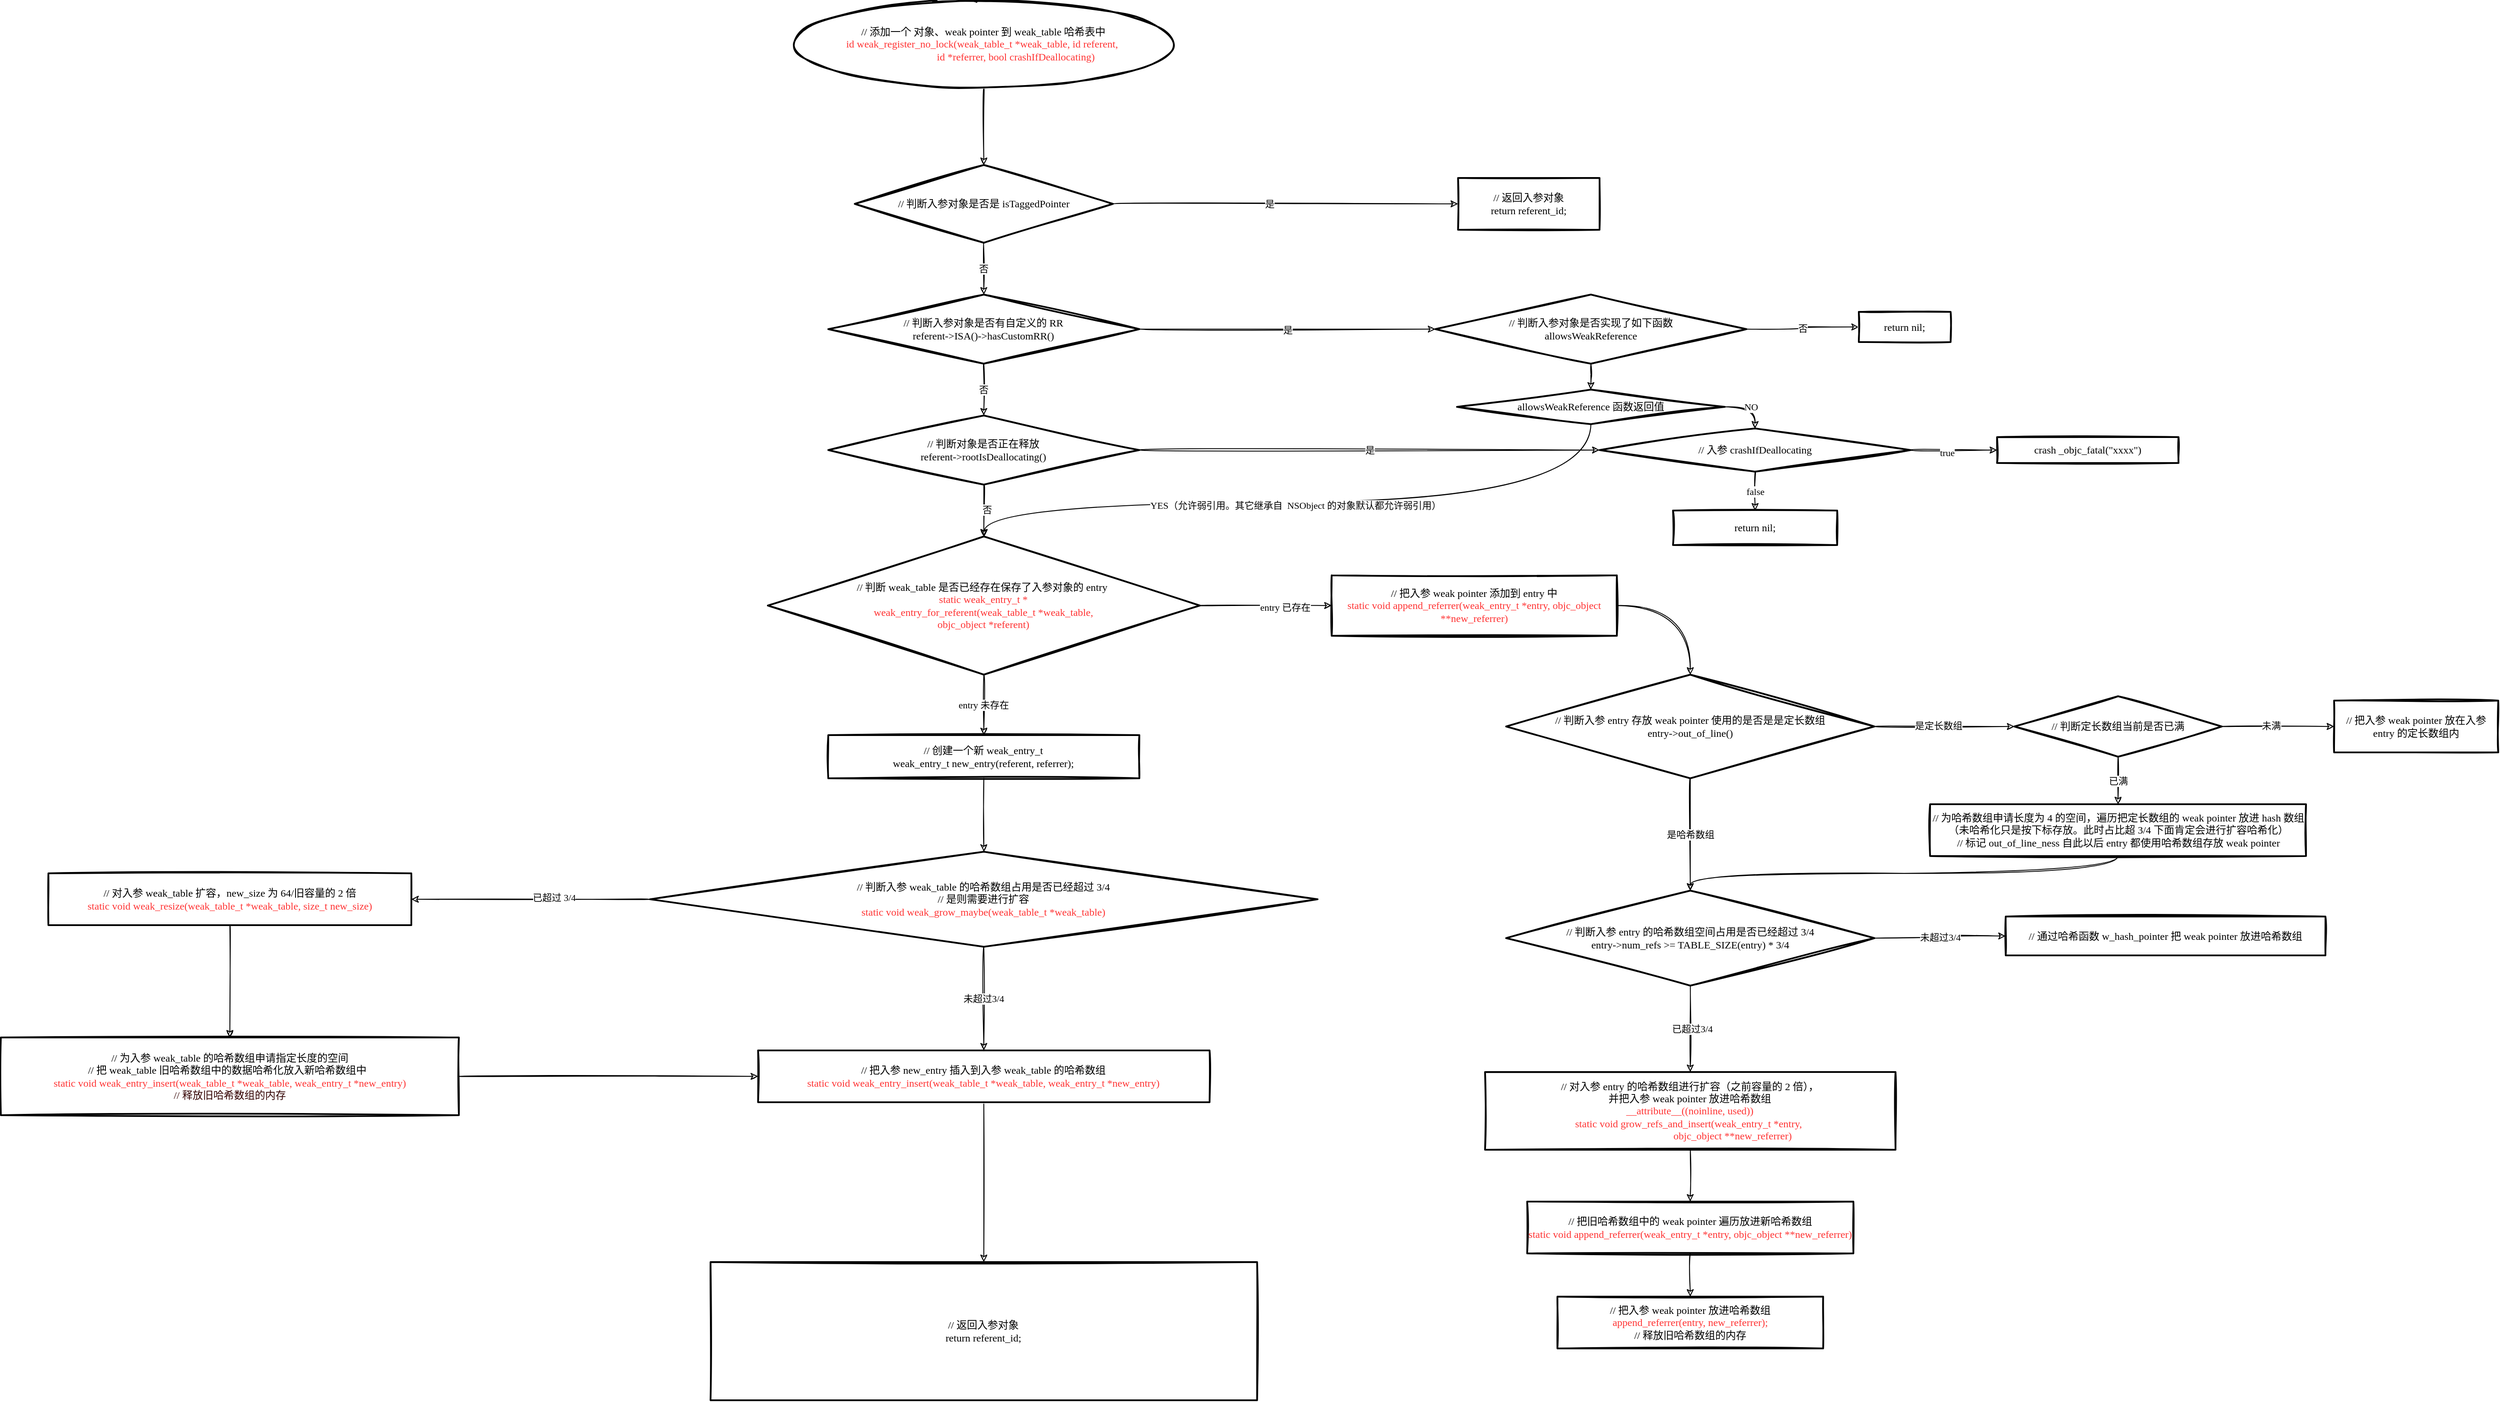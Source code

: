 <mxfile version="13.5.7" type="device"><diagram id="C5RBs43oDa-KdzZeNtuy" name="Page-1"><mxGraphModel dx="5728" dy="3692" grid="1" gridSize="10" guides="1" tooltips="1" connect="1" arrows="1" fold="1" page="1" pageScale="1" pageWidth="827" pageHeight="1169" math="0" shadow="0"><root><mxCell id="WIyWlLk6GJQsqaUBKTNV-0"/><mxCell id="WIyWlLk6GJQsqaUBKTNV-1" parent="WIyWlLk6GJQsqaUBKTNV-0"/><mxCell id="Hl5mFDEtMX-IFk9-etCa-2" value="" style="edgeStyle=orthogonalEdgeStyle;curved=1;rounded=0;sketch=1;orthogonalLoop=1;jettySize=auto;html=1;fontFamily=Comic Sans MS;" edge="1" parent="WIyWlLk6GJQsqaUBKTNV-1" source="Hl5mFDEtMX-IFk9-etCa-0" target="Hl5mFDEtMX-IFk9-etCa-1"><mxGeometry relative="1" as="geometry"/></mxCell><mxCell id="Hl5mFDEtMX-IFk9-etCa-0" value="&lt;div&gt;// 添加一个 对象、weak pointer 到 weak_table 哈希表中&lt;/div&gt;&lt;div&gt;&lt;font color=&quot;#ff3333&quot;&gt;id weak_register_no_lock(weak_table_t *weak_table, id referent,&amp;nbsp;&lt;/font&gt;&lt;/div&gt;&lt;div&gt;&lt;font color=&quot;#ff3333&quot;&gt;&amp;nbsp; &amp;nbsp; &amp;nbsp; &amp;nbsp; &amp;nbsp; &amp;nbsp; &amp;nbsp; &amp;nbsp; &amp;nbsp; &amp;nbsp; &amp;nbsp; &amp;nbsp; &amp;nbsp;id *referrer, bool crashIfDeallocating)&lt;/font&gt;&lt;/div&gt;" style="strokeWidth=2;html=1;shape=mxgraph.flowchart.start_1;whiteSpace=wrap;sketch=1;fontFamily=Comic Sans MS;" vertex="1" parent="WIyWlLk6GJQsqaUBKTNV-1"><mxGeometry x="-257.51" y="-80" width="450" height="100" as="geometry"/></mxCell><mxCell id="Hl5mFDEtMX-IFk9-etCa-4" value="否" style="edgeStyle=orthogonalEdgeStyle;curved=1;rounded=0;sketch=1;orthogonalLoop=1;jettySize=auto;html=1;fontFamily=Comic Sans MS;" edge="1" parent="WIyWlLk6GJQsqaUBKTNV-1" source="Hl5mFDEtMX-IFk9-etCa-1" target="Hl5mFDEtMX-IFk9-etCa-3"><mxGeometry relative="1" as="geometry"/></mxCell><mxCell id="Hl5mFDEtMX-IFk9-etCa-57" value="" style="edgeStyle=orthogonalEdgeStyle;curved=1;rounded=0;sketch=1;orthogonalLoop=1;jettySize=auto;html=1;fontFamily=Comic Sans MS;" edge="1" parent="WIyWlLk6GJQsqaUBKTNV-1" source="Hl5mFDEtMX-IFk9-etCa-1" target="Hl5mFDEtMX-IFk9-etCa-56"><mxGeometry relative="1" as="geometry"/></mxCell><mxCell id="Hl5mFDEtMX-IFk9-etCa-58" value="是" style="edgeLabel;html=1;align=center;verticalAlign=middle;resizable=0;points=[];fontFamily=Comic Sans MS;" vertex="1" connectable="0" parent="Hl5mFDEtMX-IFk9-etCa-57"><mxGeometry x="-0.095" relative="1" as="geometry"><mxPoint as="offset"/></mxGeometry></mxCell><mxCell id="Hl5mFDEtMX-IFk9-etCa-1" value="// 判断入参对象是否是 isTaggedPointer" style="rhombus;whiteSpace=wrap;html=1;fontFamily=Comic Sans MS;strokeWidth=2;sketch=1;" vertex="1" parent="WIyWlLk6GJQsqaUBKTNV-1"><mxGeometry x="-181.89" y="110" width="298.75" height="90" as="geometry"/></mxCell><mxCell id="Hl5mFDEtMX-IFk9-etCa-66" value="否" style="edgeStyle=orthogonalEdgeStyle;curved=1;rounded=0;sketch=1;orthogonalLoop=1;jettySize=auto;html=1;fontFamily=Comic Sans MS;" edge="1" parent="WIyWlLk6GJQsqaUBKTNV-1" source="Hl5mFDEtMX-IFk9-etCa-3" target="Hl5mFDEtMX-IFk9-etCa-65"><mxGeometry relative="1" as="geometry"/></mxCell><mxCell id="Hl5mFDEtMX-IFk9-etCa-84" value="" style="edgeStyle=orthogonalEdgeStyle;curved=1;rounded=0;sketch=1;orthogonalLoop=1;jettySize=auto;html=1;fontFamily=Comic Sans MS;" edge="1" parent="WIyWlLk6GJQsqaUBKTNV-1" source="Hl5mFDEtMX-IFk9-etCa-3" target="Hl5mFDEtMX-IFk9-etCa-83"><mxGeometry relative="1" as="geometry"/></mxCell><mxCell id="Hl5mFDEtMX-IFk9-etCa-85" value="是" style="edgeLabel;html=1;align=center;verticalAlign=middle;resizable=0;points=[];fontFamily=Comic Sans MS;" vertex="1" connectable="0" parent="Hl5mFDEtMX-IFk9-etCa-84"><mxGeometry x="0.0" y="-1" relative="1" as="geometry"><mxPoint as="offset"/></mxGeometry></mxCell><mxCell id="Hl5mFDEtMX-IFk9-etCa-3" value="// 判断入参对象是否有自定义的 RR&lt;br&gt;referent-&amp;gt;ISA()-&amp;gt;hasCustomRR()" style="rhombus;whiteSpace=wrap;html=1;fontFamily=Comic Sans MS;strokeWidth=2;sketch=1;" vertex="1" parent="WIyWlLk6GJQsqaUBKTNV-1"><mxGeometry x="-212.51" y="260" width="360" height="80" as="geometry"/></mxCell><mxCell id="Hl5mFDEtMX-IFk9-etCa-8" value="" style="edgeStyle=orthogonalEdgeStyle;curved=1;rounded=0;sketch=1;orthogonalLoop=1;jettySize=auto;html=1;fontFamily=Comic Sans MS;" edge="1" parent="WIyWlLk6GJQsqaUBKTNV-1" source="Hl5mFDEtMX-IFk9-etCa-5" target="Hl5mFDEtMX-IFk9-etCa-7"><mxGeometry relative="1" as="geometry"/></mxCell><mxCell id="Hl5mFDEtMX-IFk9-etCa-29" value="entry 已存在" style="edgeLabel;html=1;align=center;verticalAlign=middle;resizable=0;points=[];fontFamily=Comic Sans MS;" vertex="1" connectable="0" parent="Hl5mFDEtMX-IFk9-etCa-8"><mxGeometry x="0.289" y="-2" relative="1" as="geometry"><mxPoint as="offset"/></mxGeometry></mxCell><mxCell id="Hl5mFDEtMX-IFk9-etCa-38" value="entry 未存在" style="edgeStyle=orthogonalEdgeStyle;curved=1;rounded=0;sketch=1;orthogonalLoop=1;jettySize=auto;html=1;fontFamily=Comic Sans MS;" edge="1" parent="WIyWlLk6GJQsqaUBKTNV-1" source="Hl5mFDEtMX-IFk9-etCa-5" target="Hl5mFDEtMX-IFk9-etCa-37"><mxGeometry relative="1" as="geometry"/></mxCell><mxCell id="Hl5mFDEtMX-IFk9-etCa-5" value="&lt;div&gt;// 判断 weak_table 是否已经存在保存了入参对象的 entry&amp;nbsp;&lt;/div&gt;&lt;div&gt;&lt;div&gt;&lt;font color=&quot;#ff3333&quot;&gt;static weak_entry_t *&lt;/font&gt;&lt;/div&gt;&lt;div&gt;&lt;font color=&quot;#ff3333&quot;&gt;weak_entry_for_referent(weak_table_t *weak_table,&lt;/font&gt;&lt;/div&gt;&lt;div&gt;&#9;&#9;&#9;&lt;font color=&quot;#ff3333&quot;&gt;objc_object *referent)&lt;/font&gt;&lt;/div&gt;&lt;/div&gt;" style="rhombus;whiteSpace=wrap;html=1;fontFamily=Comic Sans MS;strokeWidth=2;sketch=1;" vertex="1" parent="WIyWlLk6GJQsqaUBKTNV-1"><mxGeometry x="-282.51" y="540" width="500" height="160" as="geometry"/></mxCell><mxCell id="Hl5mFDEtMX-IFk9-etCa-91" style="edgeStyle=orthogonalEdgeStyle;curved=1;rounded=0;sketch=1;orthogonalLoop=1;jettySize=auto;html=1;fontFamily=Comic Sans MS;entryX=0.5;entryY=0;entryDx=0;entryDy=0;exitX=1;exitY=0.5;exitDx=0;exitDy=0;" edge="1" parent="WIyWlLk6GJQsqaUBKTNV-1" source="Hl5mFDEtMX-IFk9-etCa-7" target="Hl5mFDEtMX-IFk9-etCa-9"><mxGeometry relative="1" as="geometry"><mxPoint x="860" y="640" as="targetPoint"/></mxGeometry></mxCell><mxCell id="Hl5mFDEtMX-IFk9-etCa-7" value="// 把入参 weak pointer 添加到 entry 中&lt;br&gt;&lt;font color=&quot;#ff3333&quot;&gt;static void append_referrer(weak_entry_t *entry, objc_object **new_referrer)&lt;/font&gt;" style="whiteSpace=wrap;html=1;fontFamily=Comic Sans MS;strokeWidth=2;sketch=1;" vertex="1" parent="WIyWlLk6GJQsqaUBKTNV-1"><mxGeometry x="370" y="585" width="330" height="70" as="geometry"/></mxCell><mxCell id="Hl5mFDEtMX-IFk9-etCa-14" value="" style="edgeStyle=orthogonalEdgeStyle;curved=1;rounded=0;sketch=1;orthogonalLoop=1;jettySize=auto;html=1;fontFamily=Comic Sans MS;" edge="1" parent="WIyWlLk6GJQsqaUBKTNV-1" source="Hl5mFDEtMX-IFk9-etCa-9" target="Hl5mFDEtMX-IFk9-etCa-13"><mxGeometry relative="1" as="geometry"/></mxCell><mxCell id="Hl5mFDEtMX-IFk9-etCa-15" value="是定长数组" style="edgeLabel;html=1;align=center;verticalAlign=middle;resizable=0;points=[];fontFamily=Comic Sans MS;" vertex="1" connectable="0" parent="Hl5mFDEtMX-IFk9-etCa-14"><mxGeometry x="-0.083" y="1" relative="1" as="geometry"><mxPoint as="offset"/></mxGeometry></mxCell><mxCell id="Hl5mFDEtMX-IFk9-etCa-23" value="是哈希数组" style="edgeStyle=orthogonalEdgeStyle;curved=1;rounded=0;sketch=1;orthogonalLoop=1;jettySize=auto;html=1;fontFamily=Comic Sans MS;" edge="1" parent="WIyWlLk6GJQsqaUBKTNV-1" source="Hl5mFDEtMX-IFk9-etCa-9" target="Hl5mFDEtMX-IFk9-etCa-22"><mxGeometry relative="1" as="geometry"/></mxCell><mxCell id="Hl5mFDEtMX-IFk9-etCa-9" value="// 判断入参 entry 存放 weak pointer 使用的是否是是定长数组&lt;br&gt;entry-&amp;gt;out_of_line()" style="rhombus;whiteSpace=wrap;html=1;fontFamily=Comic Sans MS;strokeWidth=2;sketch=1;" vertex="1" parent="WIyWlLk6GJQsqaUBKTNV-1"><mxGeometry x="571.87" y="700" width="426.25" height="120" as="geometry"/></mxCell><mxCell id="Hl5mFDEtMX-IFk9-etCa-18" value="" style="edgeStyle=orthogonalEdgeStyle;curved=1;rounded=0;sketch=1;orthogonalLoop=1;jettySize=auto;html=1;fontFamily=Comic Sans MS;" edge="1" parent="WIyWlLk6GJQsqaUBKTNV-1" source="Hl5mFDEtMX-IFk9-etCa-13" target="Hl5mFDEtMX-IFk9-etCa-17"><mxGeometry relative="1" as="geometry"/></mxCell><mxCell id="Hl5mFDEtMX-IFk9-etCa-19" value="未满" style="edgeLabel;html=1;align=center;verticalAlign=middle;resizable=0;points=[];fontFamily=Comic Sans MS;" vertex="1" connectable="0" parent="Hl5mFDEtMX-IFk9-etCa-18"><mxGeometry x="-0.129" y="1" relative="1" as="geometry"><mxPoint as="offset"/></mxGeometry></mxCell><mxCell id="Hl5mFDEtMX-IFk9-etCa-21" value="已满" style="edgeStyle=orthogonalEdgeStyle;curved=1;rounded=0;sketch=1;orthogonalLoop=1;jettySize=auto;html=1;fontFamily=Comic Sans MS;" edge="1" parent="WIyWlLk6GJQsqaUBKTNV-1" source="Hl5mFDEtMX-IFk9-etCa-13" target="Hl5mFDEtMX-IFk9-etCa-20"><mxGeometry relative="1" as="geometry"/></mxCell><mxCell id="Hl5mFDEtMX-IFk9-etCa-13" value="// 判断定长数组当前是否已满" style="rhombus;whiteSpace=wrap;html=1;fontFamily=Comic Sans MS;strokeWidth=2;sketch=1;" vertex="1" parent="WIyWlLk6GJQsqaUBKTNV-1"><mxGeometry x="1160" y="725" width="240" height="70" as="geometry"/></mxCell><mxCell id="Hl5mFDEtMX-IFk9-etCa-17" value="// 把入参 weak pointer 放在入参 entry 的定长数组内" style="whiteSpace=wrap;html=1;fontFamily=Comic Sans MS;strokeWidth=2;sketch=1;" vertex="1" parent="WIyWlLk6GJQsqaUBKTNV-1"><mxGeometry x="1530" y="730" width="190" height="60" as="geometry"/></mxCell><mxCell id="Hl5mFDEtMX-IFk9-etCa-26" style="edgeStyle=orthogonalEdgeStyle;curved=1;rounded=0;sketch=1;orthogonalLoop=1;jettySize=auto;html=1;fontFamily=Comic Sans MS;" edge="1" parent="WIyWlLk6GJQsqaUBKTNV-1" source="Hl5mFDEtMX-IFk9-etCa-20" target="Hl5mFDEtMX-IFk9-etCa-22"><mxGeometry relative="1" as="geometry"><Array as="points"><mxPoint x="1280" y="930"/><mxPoint x="785" y="930"/></Array></mxGeometry></mxCell><mxCell id="Hl5mFDEtMX-IFk9-etCa-20" value="// 为哈希数组申请长度为 4 的空间，遍历把定长数组的 weak pointer 放进 hash 数组（未哈希化只是按下标存放。此时占比超 3/4 下面肯定会进行扩容哈希化）&lt;br&gt;// 标记&amp;nbsp;out_of_line_ness 自此以后 entry 都使用哈希数组存放 weak pointer" style="whiteSpace=wrap;html=1;fontFamily=Comic Sans MS;strokeWidth=2;sketch=1;" vertex="1" parent="WIyWlLk6GJQsqaUBKTNV-1"><mxGeometry x="1062.5" y="850" width="435" height="60" as="geometry"/></mxCell><mxCell id="Hl5mFDEtMX-IFk9-etCa-28" value="未超过3/4" style="edgeStyle=orthogonalEdgeStyle;curved=1;rounded=0;sketch=1;orthogonalLoop=1;jettySize=auto;html=1;fontFamily=Comic Sans MS;" edge="1" parent="WIyWlLk6GJQsqaUBKTNV-1" source="Hl5mFDEtMX-IFk9-etCa-22" target="Hl5mFDEtMX-IFk9-etCa-27"><mxGeometry relative="1" as="geometry"/></mxCell><mxCell id="Hl5mFDEtMX-IFk9-etCa-31" value="" style="edgeStyle=orthogonalEdgeStyle;curved=1;rounded=0;sketch=1;orthogonalLoop=1;jettySize=auto;html=1;fontFamily=Comic Sans MS;" edge="1" parent="WIyWlLk6GJQsqaUBKTNV-1" source="Hl5mFDEtMX-IFk9-etCa-22" target="Hl5mFDEtMX-IFk9-etCa-30"><mxGeometry relative="1" as="geometry"/></mxCell><mxCell id="Hl5mFDEtMX-IFk9-etCa-32" value="已超过3/4" style="edgeLabel;html=1;align=center;verticalAlign=middle;resizable=0;points=[];fontFamily=Comic Sans MS;" vertex="1" connectable="0" parent="Hl5mFDEtMX-IFk9-etCa-31"><mxGeometry x="-0.001" y="2" relative="1" as="geometry"><mxPoint as="offset"/></mxGeometry></mxCell><mxCell id="Hl5mFDEtMX-IFk9-etCa-22" value="// 判断入参 entry 的哈希数组空间占用是否已经超过 3/4&lt;br&gt;entry-&amp;gt;num_refs &amp;gt;= TABLE_SIZE(entry) * 3/4" style="rhombus;whiteSpace=wrap;html=1;fontFamily=Comic Sans MS;strokeWidth=2;sketch=1;" vertex="1" parent="WIyWlLk6GJQsqaUBKTNV-1"><mxGeometry x="571.87" y="950" width="426.25" height="110" as="geometry"/></mxCell><mxCell id="Hl5mFDEtMX-IFk9-etCa-27" value="// 通过哈希函数 w_hash_pointer 把 weak pointer 放进哈希数组" style="whiteSpace=wrap;html=1;fontFamily=Comic Sans MS;strokeWidth=2;sketch=1;" vertex="1" parent="WIyWlLk6GJQsqaUBKTNV-1"><mxGeometry x="1150" y="980" width="370" height="45" as="geometry"/></mxCell><mxCell id="Hl5mFDEtMX-IFk9-etCa-34" value="" style="edgeStyle=orthogonalEdgeStyle;curved=1;rounded=0;sketch=1;orthogonalLoop=1;jettySize=auto;html=1;fontFamily=Comic Sans MS;" edge="1" parent="WIyWlLk6GJQsqaUBKTNV-1" source="Hl5mFDEtMX-IFk9-etCa-30" target="Hl5mFDEtMX-IFk9-etCa-33"><mxGeometry relative="1" as="geometry"/></mxCell><mxCell id="Hl5mFDEtMX-IFk9-etCa-30" value="// 对入参 entry 的哈希数组进行扩容（之前容量的 2 倍），&lt;br&gt;并把入参 weak pointer 放进哈希数组&lt;br&gt;&lt;div&gt;&lt;font color=&quot;#ff3333&quot;&gt;__attribute__((noinline, used))&lt;/font&gt;&lt;/div&gt;&lt;div&gt;&lt;font color=&quot;#ff3333&quot;&gt;static void grow_refs_and_insert(weak_entry_t *entry,&amp;nbsp;&lt;/font&gt;&lt;/div&gt;&lt;div&gt;&lt;font color=&quot;#ff3333&quot;&gt;&amp;nbsp; &amp;nbsp; &amp;nbsp; &amp;nbsp; &amp;nbsp; &amp;nbsp; &amp;nbsp; &amp;nbsp; &amp;nbsp; &amp;nbsp; &amp;nbsp; &amp;nbsp; &amp;nbsp; &amp;nbsp; &amp;nbsp; &amp;nbsp; &amp;nbsp;objc_object **new_referrer)&lt;/font&gt;&lt;/div&gt;" style="whiteSpace=wrap;html=1;fontFamily=Comic Sans MS;strokeWidth=2;sketch=1;" vertex="1" parent="WIyWlLk6GJQsqaUBKTNV-1"><mxGeometry x="547.49" y="1160" width="475.01" height="90" as="geometry"/></mxCell><mxCell id="Hl5mFDEtMX-IFk9-etCa-36" value="" style="edgeStyle=orthogonalEdgeStyle;curved=1;rounded=0;sketch=1;orthogonalLoop=1;jettySize=auto;html=1;fontFamily=Comic Sans MS;" edge="1" parent="WIyWlLk6GJQsqaUBKTNV-1" source="Hl5mFDEtMX-IFk9-etCa-33" target="Hl5mFDEtMX-IFk9-etCa-35"><mxGeometry relative="1" as="geometry"/></mxCell><mxCell id="Hl5mFDEtMX-IFk9-etCa-33" value="// 把旧哈希数组中的 weak pointer 遍历放进新哈希数组&lt;br&gt;&lt;font color=&quot;#ff3333&quot;&gt;static void append_referrer(weak_entry_t *entry, objc_object **new_referrer)&lt;/font&gt;" style="whiteSpace=wrap;html=1;fontFamily=Comic Sans MS;strokeWidth=2;sketch=1;" vertex="1" parent="WIyWlLk6GJQsqaUBKTNV-1"><mxGeometry x="596.23" y="1310" width="377.51" height="60" as="geometry"/></mxCell><mxCell id="Hl5mFDEtMX-IFk9-etCa-35" value="// 把入参 weak pointer 放进哈希数组&lt;br&gt;&lt;font color=&quot;#ff3333&quot;&gt;append_referrer(entry, new_referrer);&lt;/font&gt;&lt;br&gt;// 释放旧哈希数组的内存" style="whiteSpace=wrap;html=1;fontFamily=Comic Sans MS;strokeWidth=2;sketch=1;" vertex="1" parent="WIyWlLk6GJQsqaUBKTNV-1"><mxGeometry x="631.24" y="1420" width="307.51" height="60" as="geometry"/></mxCell><mxCell id="Hl5mFDEtMX-IFk9-etCa-42" value="" style="edgeStyle=orthogonalEdgeStyle;curved=1;rounded=0;sketch=1;orthogonalLoop=1;jettySize=auto;html=1;fontFamily=Comic Sans MS;" edge="1" parent="WIyWlLk6GJQsqaUBKTNV-1" source="Hl5mFDEtMX-IFk9-etCa-37" target="Hl5mFDEtMX-IFk9-etCa-41"><mxGeometry relative="1" as="geometry"/></mxCell><mxCell id="Hl5mFDEtMX-IFk9-etCa-37" value="// 创建一个新 weak_entry_t&lt;br&gt;weak_entry_t new_entry(referent, referrer);" style="whiteSpace=wrap;html=1;fontFamily=Comic Sans MS;strokeWidth=2;sketch=1;" vertex="1" parent="WIyWlLk6GJQsqaUBKTNV-1"><mxGeometry x="-212.52" y="770" width="360" height="50" as="geometry"/></mxCell><mxCell id="Hl5mFDEtMX-IFk9-etCa-44" value="" style="edgeStyle=orthogonalEdgeStyle;curved=1;rounded=0;sketch=1;orthogonalLoop=1;jettySize=auto;html=1;fontFamily=Comic Sans MS;" edge="1" parent="WIyWlLk6GJQsqaUBKTNV-1" source="Hl5mFDEtMX-IFk9-etCa-41" target="Hl5mFDEtMX-IFk9-etCa-43"><mxGeometry relative="1" as="geometry"/></mxCell><mxCell id="Hl5mFDEtMX-IFk9-etCa-45" value="已超过 3/4" style="edgeLabel;html=1;align=center;verticalAlign=middle;resizable=0;points=[];fontFamily=Comic Sans MS;" vertex="1" connectable="0" parent="Hl5mFDEtMX-IFk9-etCa-44"><mxGeometry x="-0.195" y="-2" relative="1" as="geometry"><mxPoint as="offset"/></mxGeometry></mxCell><mxCell id="Hl5mFDEtMX-IFk9-etCa-52" value="未超过3/4" style="edgeStyle=orthogonalEdgeStyle;curved=1;rounded=0;sketch=1;orthogonalLoop=1;jettySize=auto;html=1;fontFamily=Comic Sans MS;" edge="1" parent="WIyWlLk6GJQsqaUBKTNV-1" source="Hl5mFDEtMX-IFk9-etCa-41" target="Hl5mFDEtMX-IFk9-etCa-51"><mxGeometry relative="1" as="geometry"/></mxCell><mxCell id="Hl5mFDEtMX-IFk9-etCa-41" value="&lt;span&gt;// 判断入参 weak_table 的哈希数组占用是否已经超过 3/4&lt;br&gt;// 是则需要进行扩容&lt;/span&gt;&lt;br&gt;&lt;span&gt;&lt;font color=&quot;#ff3333&quot;&gt;static void weak_grow_maybe(weak_table_t *weak_table)&lt;/font&gt;&lt;/span&gt;" style="rhombus;whiteSpace=wrap;html=1;fontFamily=Comic Sans MS;strokeWidth=2;sketch=1;" vertex="1" parent="WIyWlLk6GJQsqaUBKTNV-1"><mxGeometry x="-418.77" y="905" width="772.49" height="110" as="geometry"/></mxCell><mxCell id="Hl5mFDEtMX-IFk9-etCa-50" style="edgeStyle=orthogonalEdgeStyle;curved=1;rounded=0;sketch=1;orthogonalLoop=1;jettySize=auto;html=1;fontFamily=Comic Sans MS;" edge="1" parent="WIyWlLk6GJQsqaUBKTNV-1" source="Hl5mFDEtMX-IFk9-etCa-43" target="Hl5mFDEtMX-IFk9-etCa-48"><mxGeometry relative="1" as="geometry"/></mxCell><mxCell id="Hl5mFDEtMX-IFk9-etCa-43" value="// 对入参 weak_table 扩容，new_size 为 64/旧容量的 2 倍&lt;br&gt;&lt;font color=&quot;#ff3333&quot;&gt;static void weak_resize(weak_table_t *weak_table, size_t new_size)&lt;/font&gt;" style="whiteSpace=wrap;html=1;fontFamily=Comic Sans MS;strokeWidth=2;sketch=1;" vertex="1" parent="WIyWlLk6GJQsqaUBKTNV-1"><mxGeometry x="-1115" y="930" width="420" height="60" as="geometry"/></mxCell><mxCell id="Hl5mFDEtMX-IFk9-etCa-53" style="edgeStyle=orthogonalEdgeStyle;curved=1;rounded=0;sketch=1;orthogonalLoop=1;jettySize=auto;html=1;entryX=0;entryY=0.5;entryDx=0;entryDy=0;fontFamily=Comic Sans MS;" edge="1" parent="WIyWlLk6GJQsqaUBKTNV-1" source="Hl5mFDEtMX-IFk9-etCa-48" target="Hl5mFDEtMX-IFk9-etCa-51"><mxGeometry relative="1" as="geometry"/></mxCell><mxCell id="Hl5mFDEtMX-IFk9-etCa-48" value="// 为入参 weak_table 的哈希数组申请指定长度的空间&lt;br&gt;// 把 weak_table 旧哈希数组中的数据哈希化放入新哈希数组中&amp;nbsp;&amp;nbsp;&lt;br&gt;&lt;font color=&quot;#ff3333&quot;&gt;static void weak_entry_insert(weak_table_t *weak_table, weak_entry_t *new_entry)&lt;/font&gt;&lt;br&gt;&lt;font color=&quot;#330000&quot;&gt;// 释放旧哈希数组的内存&lt;/font&gt;" style="whiteSpace=wrap;html=1;fontFamily=Comic Sans MS;strokeWidth=2;sketch=1;" vertex="1" parent="WIyWlLk6GJQsqaUBKTNV-1"><mxGeometry x="-1170" y="1120" width="530" height="90" as="geometry"/></mxCell><mxCell id="Hl5mFDEtMX-IFk9-etCa-55" value="" style="edgeStyle=orthogonalEdgeStyle;curved=1;rounded=0;sketch=1;orthogonalLoop=1;jettySize=auto;html=1;fontFamily=Comic Sans MS;" edge="1" parent="WIyWlLk6GJQsqaUBKTNV-1" source="Hl5mFDEtMX-IFk9-etCa-51" target="Hl5mFDEtMX-IFk9-etCa-54"><mxGeometry relative="1" as="geometry"/></mxCell><mxCell id="Hl5mFDEtMX-IFk9-etCa-51" value="// 把入参 new_entry 插入到入参 weak_table 的哈希数组&lt;br&gt;&lt;font color=&quot;#ff3333&quot;&gt;static void weak_entry_insert(weak_table_t *weak_table, weak_entry_t *new_entry)&lt;/font&gt;" style="whiteSpace=wrap;html=1;fontFamily=Comic Sans MS;strokeWidth=2;sketch=1;" vertex="1" parent="WIyWlLk6GJQsqaUBKTNV-1"><mxGeometry x="-293.77" y="1135" width="522.49" height="60" as="geometry"/></mxCell><mxCell id="Hl5mFDEtMX-IFk9-etCa-54" value="// 返回入参对象&lt;br&gt;return referent_id;" style="whiteSpace=wrap;html=1;fontFamily=Comic Sans MS;strokeWidth=2;sketch=1;" vertex="1" parent="WIyWlLk6GJQsqaUBKTNV-1"><mxGeometry x="-348.77" y="1380" width="632.49" height="160" as="geometry"/></mxCell><mxCell id="Hl5mFDEtMX-IFk9-etCa-56" value="&lt;span&gt;// 返回入参对象&lt;/span&gt;&lt;br&gt;&lt;span&gt;return referent_id;&lt;/span&gt;" style="whiteSpace=wrap;html=1;fontFamily=Comic Sans MS;strokeWidth=2;sketch=1;" vertex="1" parent="WIyWlLk6GJQsqaUBKTNV-1"><mxGeometry x="516.24" y="125" width="163.76" height="60" as="geometry"/></mxCell><mxCell id="Hl5mFDEtMX-IFk9-etCa-67" value="" style="edgeStyle=orthogonalEdgeStyle;curved=1;rounded=0;sketch=1;orthogonalLoop=1;jettySize=auto;html=1;fontFamily=Comic Sans MS;" edge="1" parent="WIyWlLk6GJQsqaUBKTNV-1" source="Hl5mFDEtMX-IFk9-etCa-65" target="Hl5mFDEtMX-IFk9-etCa-5"><mxGeometry relative="1" as="geometry"/></mxCell><mxCell id="Hl5mFDEtMX-IFk9-etCa-68" value="否" style="edgeLabel;html=1;align=center;verticalAlign=middle;resizable=0;points=[];fontFamily=Comic Sans MS;" vertex="1" connectable="0" parent="Hl5mFDEtMX-IFk9-etCa-67"><mxGeometry x="-0.05" y="3" relative="1" as="geometry"><mxPoint as="offset"/></mxGeometry></mxCell><mxCell id="Hl5mFDEtMX-IFk9-etCa-72" value="是" style="edgeStyle=orthogonalEdgeStyle;curved=1;rounded=0;sketch=1;orthogonalLoop=1;jettySize=auto;html=1;fontFamily=Comic Sans MS;" edge="1" parent="WIyWlLk6GJQsqaUBKTNV-1" source="Hl5mFDEtMX-IFk9-etCa-65" target="Hl5mFDEtMX-IFk9-etCa-71"><mxGeometry relative="1" as="geometry"/></mxCell><mxCell id="Hl5mFDEtMX-IFk9-etCa-65" value="// 判断对象是否正在释放&lt;br&gt;referent-&amp;gt;rootIsDeallocating()" style="rhombus;whiteSpace=wrap;html=1;fontFamily=Comic Sans MS;strokeWidth=2;sketch=1;" vertex="1" parent="WIyWlLk6GJQsqaUBKTNV-1"><mxGeometry x="-212.51" y="400" width="360" height="80" as="geometry"/></mxCell><mxCell id="Hl5mFDEtMX-IFk9-etCa-74" value="" style="edgeStyle=orthogonalEdgeStyle;curved=1;rounded=0;sketch=1;orthogonalLoop=1;jettySize=auto;html=1;fontFamily=Comic Sans MS;" edge="1" parent="WIyWlLk6GJQsqaUBKTNV-1" source="Hl5mFDEtMX-IFk9-etCa-71" target="Hl5mFDEtMX-IFk9-etCa-73"><mxGeometry relative="1" as="geometry"/></mxCell><mxCell id="Hl5mFDEtMX-IFk9-etCa-75" value="true" style="edgeLabel;html=1;align=center;verticalAlign=middle;resizable=0;points=[];fontFamily=Comic Sans MS;" vertex="1" connectable="0" parent="Hl5mFDEtMX-IFk9-etCa-74"><mxGeometry x="-0.174" y="-3" relative="1" as="geometry"><mxPoint as="offset"/></mxGeometry></mxCell><mxCell id="Hl5mFDEtMX-IFk9-etCa-77" value="false" style="edgeStyle=orthogonalEdgeStyle;curved=1;rounded=0;sketch=1;orthogonalLoop=1;jettySize=auto;html=1;fontFamily=Comic Sans MS;" edge="1" parent="WIyWlLk6GJQsqaUBKTNV-1" source="Hl5mFDEtMX-IFk9-etCa-71" target="Hl5mFDEtMX-IFk9-etCa-76"><mxGeometry relative="1" as="geometry"/></mxCell><mxCell id="Hl5mFDEtMX-IFk9-etCa-71" value="// 入参&amp;nbsp;crashIfDeallocating" style="rhombus;whiteSpace=wrap;html=1;fontFamily=Comic Sans MS;strokeWidth=2;sketch=1;" vertex="1" parent="WIyWlLk6GJQsqaUBKTNV-1"><mxGeometry x="680" y="415" width="360" height="50" as="geometry"/></mxCell><mxCell id="Hl5mFDEtMX-IFk9-etCa-73" value="crash _objc_fatal(&quot;xxxx&quot;)" style="whiteSpace=wrap;html=1;fontFamily=Comic Sans MS;strokeWidth=2;sketch=1;" vertex="1" parent="WIyWlLk6GJQsqaUBKTNV-1"><mxGeometry x="1140" y="425" width="210" height="30" as="geometry"/></mxCell><mxCell id="Hl5mFDEtMX-IFk9-etCa-76" value="return nil;" style="whiteSpace=wrap;html=1;fontFamily=Comic Sans MS;strokeWidth=2;sketch=1;" vertex="1" parent="WIyWlLk6GJQsqaUBKTNV-1"><mxGeometry x="765" y="510" width="190" height="40" as="geometry"/></mxCell><mxCell id="Hl5mFDEtMX-IFk9-etCa-98" value="否" style="edgeStyle=orthogonalEdgeStyle;curved=1;rounded=0;sketch=1;orthogonalLoop=1;jettySize=auto;html=1;fontFamily=Comic Sans MS;" edge="1" parent="WIyWlLk6GJQsqaUBKTNV-1" source="Hl5mFDEtMX-IFk9-etCa-83" target="Hl5mFDEtMX-IFk9-etCa-97"><mxGeometry relative="1" as="geometry"/></mxCell><mxCell id="Hl5mFDEtMX-IFk9-etCa-101" style="edgeStyle=orthogonalEdgeStyle;curved=1;rounded=0;sketch=1;orthogonalLoop=1;jettySize=auto;html=1;entryX=0.5;entryY=0;entryDx=0;entryDy=0;entryPerimeter=0;fontFamily=Comic Sans MS;" edge="1" parent="WIyWlLk6GJQsqaUBKTNV-1" source="Hl5mFDEtMX-IFk9-etCa-83" target="Hl5mFDEtMX-IFk9-etCa-100"><mxGeometry relative="1" as="geometry"/></mxCell><mxCell id="Hl5mFDEtMX-IFk9-etCa-83" value="// 判断入参对象是否实现了如下函数&lt;br&gt;allowsWeakReference" style="rhombus;whiteSpace=wrap;html=1;fontFamily=Comic Sans MS;strokeWidth=2;sketch=1;" vertex="1" parent="WIyWlLk6GJQsqaUBKTNV-1"><mxGeometry x="489.99" y="260" width="360" height="80" as="geometry"/></mxCell><mxCell id="Hl5mFDEtMX-IFk9-etCa-97" value="return nil;" style="whiteSpace=wrap;html=1;fontFamily=Comic Sans MS;strokeWidth=2;sketch=1;" vertex="1" parent="WIyWlLk6GJQsqaUBKTNV-1"><mxGeometry x="980" y="280" width="106.26" height="35" as="geometry"/></mxCell><mxCell id="Hl5mFDEtMX-IFk9-etCa-103" style="edgeStyle=orthogonalEdgeStyle;curved=1;rounded=0;sketch=1;orthogonalLoop=1;jettySize=auto;html=1;fontFamily=Comic Sans MS;" edge="1" parent="WIyWlLk6GJQsqaUBKTNV-1" source="Hl5mFDEtMX-IFk9-etCa-100" target="Hl5mFDEtMX-IFk9-etCa-5"><mxGeometry relative="1" as="geometry"><Array as="points"><mxPoint x="670" y="500"/><mxPoint x="-32" y="500"/></Array></mxGeometry></mxCell><mxCell id="Hl5mFDEtMX-IFk9-etCa-104" value="YES（允许弱引用。其它继承自&amp;nbsp; NSObject 的对象默认都允许弱引用）" style="edgeLabel;html=1;align=center;verticalAlign=middle;resizable=0;points=[];fontFamily=Comic Sans MS;" vertex="1" connectable="0" parent="Hl5mFDEtMX-IFk9-etCa-103"><mxGeometry x="0.04" y="4" relative="1" as="geometry"><mxPoint as="offset"/></mxGeometry></mxCell><mxCell id="Hl5mFDEtMX-IFk9-etCa-105" value="NO" style="edgeStyle=orthogonalEdgeStyle;curved=1;rounded=0;sketch=1;orthogonalLoop=1;jettySize=auto;html=1;entryX=0.5;entryY=0;entryDx=0;entryDy=0;fontFamily=Comic Sans MS;exitX=1;exitY=0.5;exitDx=0;exitDy=0;exitPerimeter=0;" edge="1" parent="WIyWlLk6GJQsqaUBKTNV-1" source="Hl5mFDEtMX-IFk9-etCa-100" target="Hl5mFDEtMX-IFk9-etCa-71"><mxGeometry relative="1" as="geometry"/></mxCell><mxCell id="Hl5mFDEtMX-IFk9-etCa-100" value="allowsWeakReference 函数返回值" style="strokeWidth=2;html=1;shape=mxgraph.flowchart.decision;whiteSpace=wrap;sketch=1;fontFamily=Comic Sans MS;" vertex="1" parent="WIyWlLk6GJQsqaUBKTNV-1"><mxGeometry x="514.99" y="370" width="309.99" height="40" as="geometry"/></mxCell></root></mxGraphModel></diagram></mxfile>